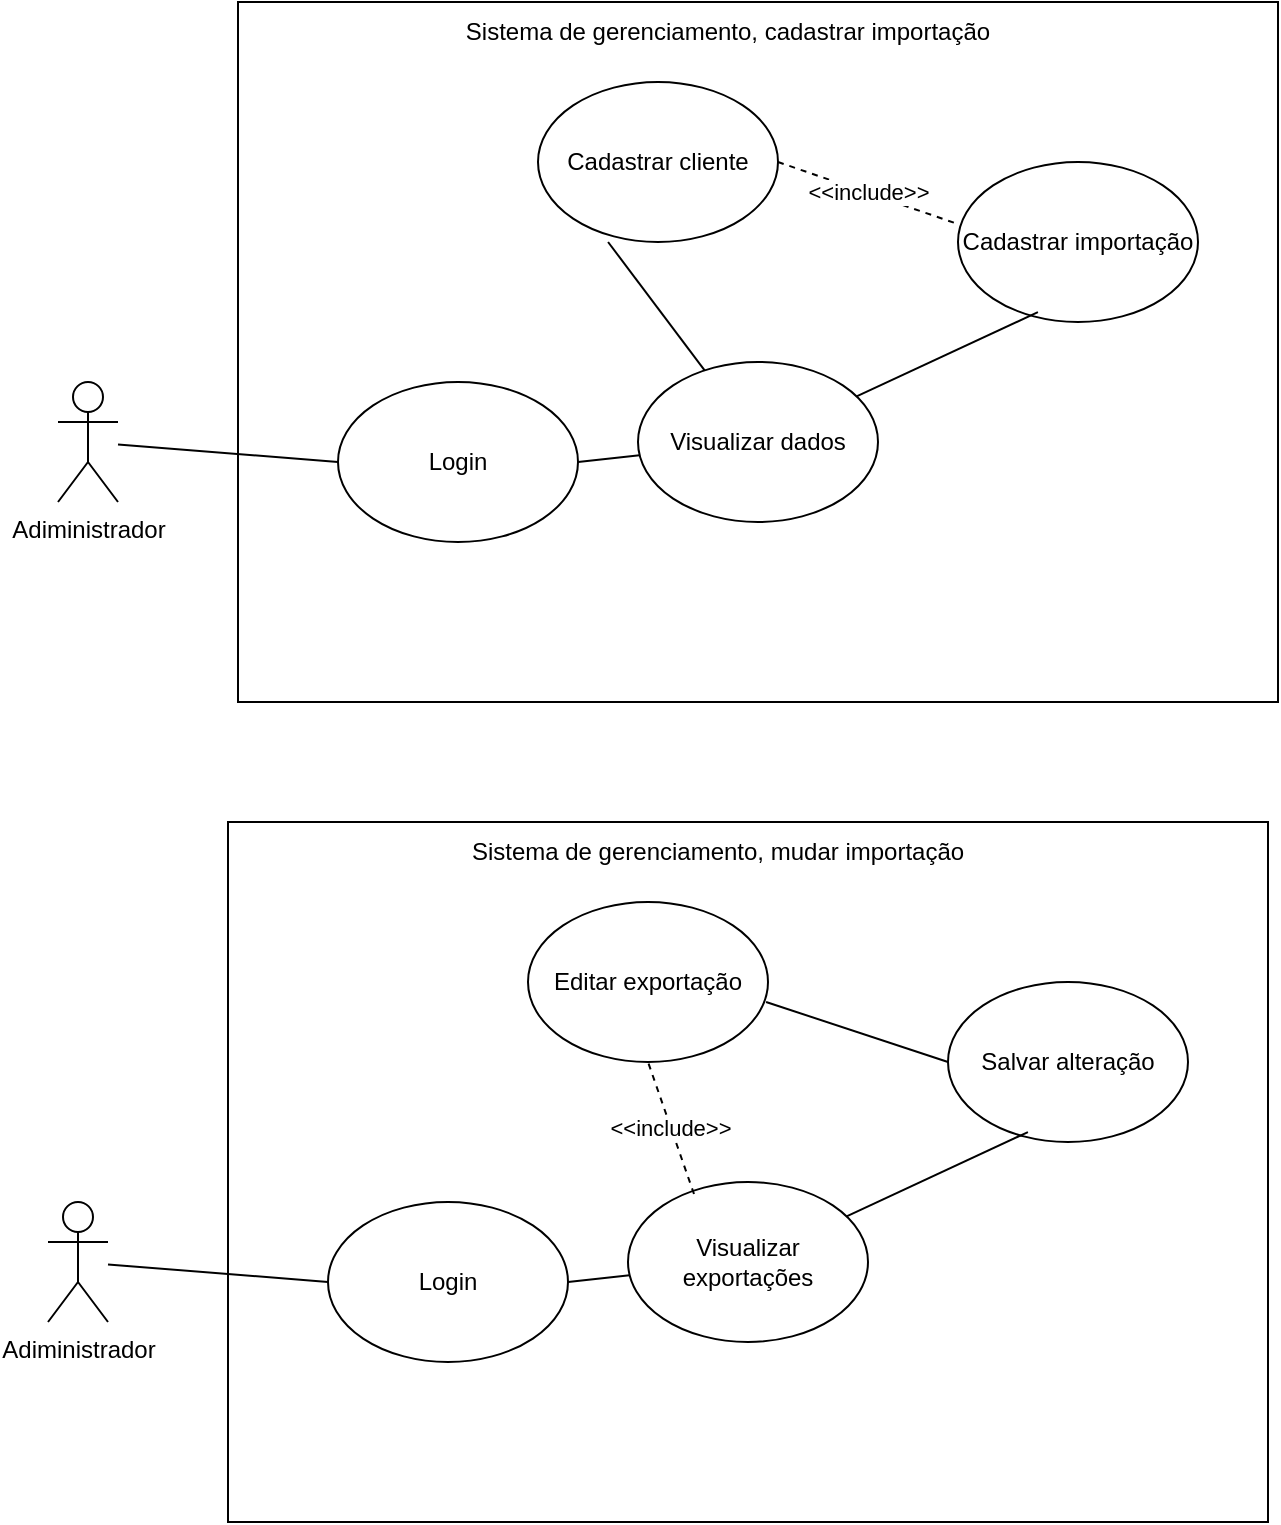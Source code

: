 <mxfile version="27.1.6">
  <diagram name="Página-1" id="oXgyd5_iziUDjb_K8_C8">
    <mxGraphModel dx="1416" dy="705" grid="1" gridSize="10" guides="1" tooltips="1" connect="1" arrows="1" fold="1" page="1" pageScale="1" pageWidth="827" pageHeight="1169" math="0" shadow="0">
      <root>
        <mxCell id="0" />
        <mxCell id="1" parent="0" />
        <mxCell id="4R3ROas3PaH2u6bu6N9y-24" value="" style="rounded=0;whiteSpace=wrap;html=1;" vertex="1" parent="1">
          <mxGeometry x="165" y="440" width="520" height="350" as="geometry" />
        </mxCell>
        <mxCell id="4R3ROas3PaH2u6bu6N9y-22" value="" style="rounded=0;whiteSpace=wrap;html=1;" vertex="1" parent="1">
          <mxGeometry x="170" y="30" width="520" height="350" as="geometry" />
        </mxCell>
        <mxCell id="4R3ROas3PaH2u6bu6N9y-1" value="&lt;div&gt;Adiministrador&lt;/div&gt;" style="shape=umlActor;verticalLabelPosition=bottom;verticalAlign=top;html=1;outlineConnect=0;" vertex="1" parent="1">
          <mxGeometry x="80" y="220" width="30" height="60" as="geometry" />
        </mxCell>
        <mxCell id="4R3ROas3PaH2u6bu6N9y-10" value="Login" style="ellipse;whiteSpace=wrap;html=1;" vertex="1" parent="1">
          <mxGeometry x="220" y="220" width="120" height="80" as="geometry" />
        </mxCell>
        <mxCell id="4R3ROas3PaH2u6bu6N9y-11" value="Cadastrar cliente" style="ellipse;whiteSpace=wrap;html=1;" vertex="1" parent="1">
          <mxGeometry x="320" y="70" width="120" height="80" as="geometry" />
        </mxCell>
        <mxCell id="4R3ROas3PaH2u6bu6N9y-12" value="Cadastrar importação" style="ellipse;whiteSpace=wrap;html=1;" vertex="1" parent="1">
          <mxGeometry x="530" y="110" width="120" height="80" as="geometry" />
        </mxCell>
        <mxCell id="4R3ROas3PaH2u6bu6N9y-13" value="&amp;lt;&amp;lt;include&amp;gt;&amp;gt;" style="endArrow=none;dashed=1;html=1;rounded=0;exitX=1;exitY=0.5;exitDx=0;exitDy=0;entryX=0;entryY=0.388;entryDx=0;entryDy=0;entryPerimeter=0;" edge="1" parent="1" source="4R3ROas3PaH2u6bu6N9y-11" target="4R3ROas3PaH2u6bu6N9y-12">
          <mxGeometry width="50" height="50" relative="1" as="geometry">
            <mxPoint x="416.667" y="540" as="sourcePoint" />
            <mxPoint x="440" y="330" as="targetPoint" />
          </mxGeometry>
        </mxCell>
        <mxCell id="4R3ROas3PaH2u6bu6N9y-14" value="" style="endArrow=none;html=1;rounded=0;entryX=0;entryY=0.5;entryDx=0;entryDy=0;" edge="1" parent="1" source="4R3ROas3PaH2u6bu6N9y-1" target="4R3ROas3PaH2u6bu6N9y-10">
          <mxGeometry width="50" height="50" relative="1" as="geometry">
            <mxPoint x="390" y="380" as="sourcePoint" />
            <mxPoint x="440" y="330" as="targetPoint" />
          </mxGeometry>
        </mxCell>
        <mxCell id="4R3ROas3PaH2u6bu6N9y-15" value="Visualizar dados" style="ellipse;whiteSpace=wrap;html=1;" vertex="1" parent="1">
          <mxGeometry x="370" y="210" width="120" height="80" as="geometry" />
        </mxCell>
        <mxCell id="4R3ROas3PaH2u6bu6N9y-16" value="" style="endArrow=none;html=1;rounded=0;entryX=0.333;entryY=0.938;entryDx=0;entryDy=0;entryPerimeter=0;" edge="1" parent="1" source="4R3ROas3PaH2u6bu6N9y-15" target="4R3ROas3PaH2u6bu6N9y-12">
          <mxGeometry width="50" height="50" relative="1" as="geometry">
            <mxPoint x="390" y="380" as="sourcePoint" />
            <mxPoint x="440" y="330" as="targetPoint" />
          </mxGeometry>
        </mxCell>
        <mxCell id="4R3ROas3PaH2u6bu6N9y-17" value="" style="endArrow=none;html=1;rounded=0;entryX=0.292;entryY=1;entryDx=0;entryDy=0;entryPerimeter=0;" edge="1" parent="1" source="4R3ROas3PaH2u6bu6N9y-15" target="4R3ROas3PaH2u6bu6N9y-11">
          <mxGeometry width="50" height="50" relative="1" as="geometry">
            <mxPoint x="390" y="380" as="sourcePoint" />
            <mxPoint x="440" y="330" as="targetPoint" />
          </mxGeometry>
        </mxCell>
        <mxCell id="4R3ROas3PaH2u6bu6N9y-18" value="" style="endArrow=none;html=1;rounded=0;exitX=1;exitY=0.5;exitDx=0;exitDy=0;" edge="1" parent="1" source="4R3ROas3PaH2u6bu6N9y-10" target="4R3ROas3PaH2u6bu6N9y-15">
          <mxGeometry width="50" height="50" relative="1" as="geometry">
            <mxPoint x="390" y="380" as="sourcePoint" />
            <mxPoint x="440" y="330" as="targetPoint" />
          </mxGeometry>
        </mxCell>
        <mxCell id="4R3ROas3PaH2u6bu6N9y-23" value="Sistema de gerenciamento, cadastrar importação" style="text;html=1;align=center;verticalAlign=middle;whiteSpace=wrap;rounded=0;" vertex="1" parent="1">
          <mxGeometry x="240" y="30" width="350" height="30" as="geometry" />
        </mxCell>
        <mxCell id="4R3ROas3PaH2u6bu6N9y-25" value="&lt;div&gt;Adiministrador&lt;/div&gt;" style="shape=umlActor;verticalLabelPosition=bottom;verticalAlign=top;html=1;outlineConnect=0;" vertex="1" parent="1">
          <mxGeometry x="75" y="630" width="30" height="60" as="geometry" />
        </mxCell>
        <mxCell id="4R3ROas3PaH2u6bu6N9y-26" value="Login" style="ellipse;whiteSpace=wrap;html=1;" vertex="1" parent="1">
          <mxGeometry x="215" y="630" width="120" height="80" as="geometry" />
        </mxCell>
        <mxCell id="4R3ROas3PaH2u6bu6N9y-27" value="Editar exportação" style="ellipse;whiteSpace=wrap;html=1;" vertex="1" parent="1">
          <mxGeometry x="315" y="480" width="120" height="80" as="geometry" />
        </mxCell>
        <mxCell id="4R3ROas3PaH2u6bu6N9y-28" value="Salvar alteração " style="ellipse;whiteSpace=wrap;html=1;" vertex="1" parent="1">
          <mxGeometry x="525" y="520" width="120" height="80" as="geometry" />
        </mxCell>
        <mxCell id="4R3ROas3PaH2u6bu6N9y-30" value="" style="endArrow=none;html=1;rounded=0;entryX=0;entryY=0.5;entryDx=0;entryDy=0;" edge="1" parent="1" source="4R3ROas3PaH2u6bu6N9y-25" target="4R3ROas3PaH2u6bu6N9y-26">
          <mxGeometry width="50" height="50" relative="1" as="geometry">
            <mxPoint x="385" y="790" as="sourcePoint" />
            <mxPoint x="435" y="740" as="targetPoint" />
          </mxGeometry>
        </mxCell>
        <mxCell id="4R3ROas3PaH2u6bu6N9y-31" value="Visualizar exportações" style="ellipse;whiteSpace=wrap;html=1;" vertex="1" parent="1">
          <mxGeometry x="365" y="620" width="120" height="80" as="geometry" />
        </mxCell>
        <mxCell id="4R3ROas3PaH2u6bu6N9y-32" value="" style="endArrow=none;html=1;rounded=0;entryX=0.333;entryY=0.938;entryDx=0;entryDy=0;entryPerimeter=0;" edge="1" parent="1" source="4R3ROas3PaH2u6bu6N9y-31" target="4R3ROas3PaH2u6bu6N9y-28">
          <mxGeometry width="50" height="50" relative="1" as="geometry">
            <mxPoint x="385" y="790" as="sourcePoint" />
            <mxPoint x="435" y="740" as="targetPoint" />
          </mxGeometry>
        </mxCell>
        <mxCell id="4R3ROas3PaH2u6bu6N9y-34" value="" style="endArrow=none;html=1;rounded=0;exitX=1;exitY=0.5;exitDx=0;exitDy=0;" edge="1" parent="1" source="4R3ROas3PaH2u6bu6N9y-26" target="4R3ROas3PaH2u6bu6N9y-31">
          <mxGeometry width="50" height="50" relative="1" as="geometry">
            <mxPoint x="385" y="790" as="sourcePoint" />
            <mxPoint x="435" y="740" as="targetPoint" />
          </mxGeometry>
        </mxCell>
        <mxCell id="4R3ROas3PaH2u6bu6N9y-35" value="Sistema de gerenciamento, mudar importação" style="text;html=1;align=center;verticalAlign=middle;whiteSpace=wrap;rounded=0;" vertex="1" parent="1">
          <mxGeometry x="235" y="440" width="350" height="30" as="geometry" />
        </mxCell>
        <mxCell id="4R3ROas3PaH2u6bu6N9y-36" value="&amp;lt;&amp;lt;include&amp;gt;&amp;gt;" style="endArrow=none;dashed=1;html=1;rounded=0;exitX=0.275;exitY=0.075;exitDx=0;exitDy=0;exitPerimeter=0;entryX=0.5;entryY=1;entryDx=0;entryDy=0;" edge="1" parent="1" source="4R3ROas3PaH2u6bu6N9y-31" target="4R3ROas3PaH2u6bu6N9y-27">
          <mxGeometry width="50" height="50" relative="1" as="geometry">
            <mxPoint x="390" y="480" as="sourcePoint" />
            <mxPoint x="440" y="430" as="targetPoint" />
          </mxGeometry>
        </mxCell>
        <mxCell id="4R3ROas3PaH2u6bu6N9y-38" value="" style="endArrow=none;html=1;rounded=0;entryX=0;entryY=0.5;entryDx=0;entryDy=0;exitX=0.992;exitY=0.625;exitDx=0;exitDy=0;exitPerimeter=0;" edge="1" parent="1" source="4R3ROas3PaH2u6bu6N9y-27" target="4R3ROas3PaH2u6bu6N9y-28">
          <mxGeometry width="50" height="50" relative="1" as="geometry">
            <mxPoint x="390" y="570" as="sourcePoint" />
            <mxPoint x="440" y="520" as="targetPoint" />
          </mxGeometry>
        </mxCell>
      </root>
    </mxGraphModel>
  </diagram>
</mxfile>
